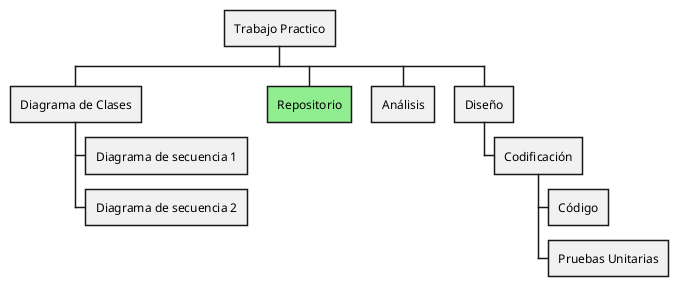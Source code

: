 @startwbs Seguimiento del Trabajo

* Trabajo Practico
 * Diagrama de Clases
  * Diagrama de secuencia 1
  * Diagrama de secuencia 2
 *[#LightGreen] Repositorio
 * Análisis
 * Diseño
  * Codificación
   * Código
   * Pruebas Unitarias

@endwbs